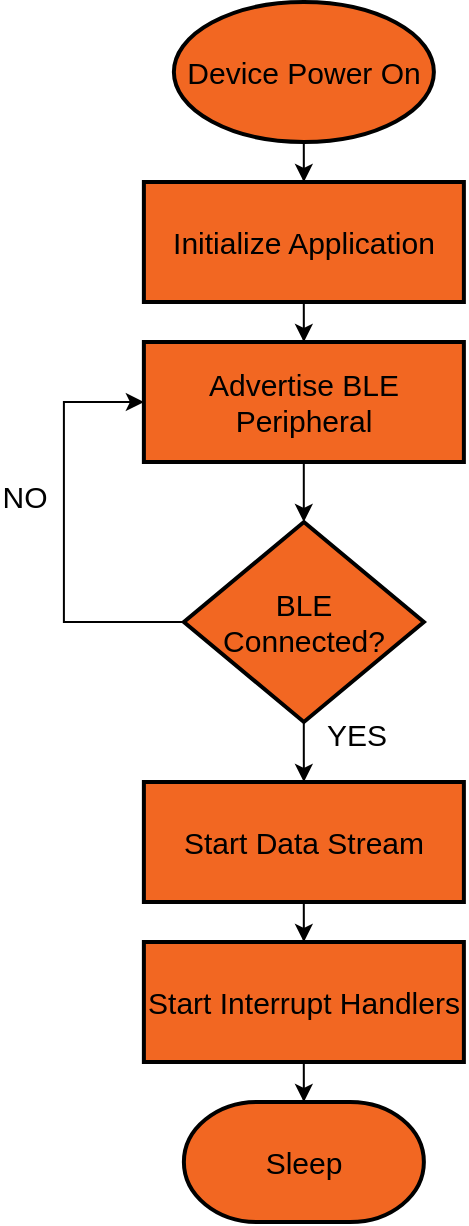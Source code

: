 <mxfile version="13.9.9" type="device" pages="2"><diagram id="VitmTNkUEl0OMo8sQMxR" name="Page-1"><mxGraphModel dx="1205" dy="696" grid="0" gridSize="10" guides="1" tooltips="1" connect="1" arrows="1" fold="1" page="1" pageScale="1" pageWidth="1169" pageHeight="1654" math="0" shadow="0"><root><mxCell id="0"/><mxCell id="1" parent="0"/><mxCell id="O-namJlqYsDOrc1syQoo-11" style="edgeStyle=orthogonalEdgeStyle;rounded=0;orthogonalLoop=1;jettySize=auto;html=1;entryX=0.5;entryY=0;entryDx=0;entryDy=0;" edge="1" parent="1" source="O-namJlqYsDOrc1syQoo-1" target="O-namJlqYsDOrc1syQoo-2"><mxGeometry relative="1" as="geometry"/></mxCell><mxCell id="O-namJlqYsDOrc1syQoo-1" value="&lt;font style=&quot;font-size: 15px&quot;&gt;Initialize Application&lt;/font&gt;" style="whiteSpace=wrap;html=1;strokeWidth=2;fillColor=#F26722;" vertex="1" parent="1"><mxGeometry x="438.94" y="170" width="160" height="60" as="geometry"/></mxCell><mxCell id="O-namJlqYsDOrc1syQoo-13" style="edgeStyle=orthogonalEdgeStyle;rounded=0;orthogonalLoop=1;jettySize=auto;html=1;" edge="1" parent="1" source="O-namJlqYsDOrc1syQoo-2" target="O-namJlqYsDOrc1syQoo-6"><mxGeometry relative="1" as="geometry"/></mxCell><mxCell id="O-namJlqYsDOrc1syQoo-2" value="&lt;span style=&quot;font-size: 15px&quot;&gt;Advertise BLE Peripheral&lt;/span&gt;" style="whiteSpace=wrap;html=1;strokeWidth=2;fillColor=#F26722;" vertex="1" parent="1"><mxGeometry x="438.94" y="250" width="160" height="60" as="geometry"/></mxCell><mxCell id="O-namJlqYsDOrc1syQoo-10" style="edgeStyle=orthogonalEdgeStyle;rounded=0;orthogonalLoop=1;jettySize=auto;html=1;entryX=0.5;entryY=0;entryDx=0;entryDy=0;" edge="1" parent="1" source="O-namJlqYsDOrc1syQoo-4" target="O-namJlqYsDOrc1syQoo-1"><mxGeometry relative="1" as="geometry"/></mxCell><mxCell id="O-namJlqYsDOrc1syQoo-4" value="&lt;font style=&quot;font-size: 15px&quot;&gt;Device Power On&lt;/font&gt;" style="strokeWidth=2;html=1;shape=mxgraph.flowchart.start_1;whiteSpace=wrap;fillColor=#F26722;" vertex="1" parent="1"><mxGeometry x="453.94" y="80" width="130" height="70" as="geometry"/></mxCell><mxCell id="O-namJlqYsDOrc1syQoo-7" style="edgeStyle=orthogonalEdgeStyle;rounded=0;orthogonalLoop=1;jettySize=auto;html=1;entryX=0;entryY=0.5;entryDx=0;entryDy=0;exitX=0;exitY=0.5;exitDx=0;exitDy=0;exitPerimeter=0;" edge="1" parent="1" source="O-namJlqYsDOrc1syQoo-6" target="O-namJlqYsDOrc1syQoo-2"><mxGeometry relative="1" as="geometry"><Array as="points"><mxPoint x="398.94" y="390"/><mxPoint x="398.94" y="280"/></Array></mxGeometry></mxCell><mxCell id="O-namJlqYsDOrc1syQoo-9" value="&lt;font style=&quot;font-size: 15px&quot;&gt;NO&lt;/font&gt;" style="edgeLabel;html=1;align=center;verticalAlign=middle;resizable=0;points=[];" vertex="1" connectable="0" parent="O-namJlqYsDOrc1syQoo-7"><mxGeometry x="-0.231" y="-2" relative="1" as="geometry"><mxPoint x="-22" y="-42.5" as="offset"/></mxGeometry></mxCell><mxCell id="O-namJlqYsDOrc1syQoo-15" style="edgeStyle=orthogonalEdgeStyle;rounded=0;orthogonalLoop=1;jettySize=auto;html=1;entryX=0.5;entryY=0;entryDx=0;entryDy=0;" edge="1" parent="1" source="O-namJlqYsDOrc1syQoo-6" target="O-namJlqYsDOrc1syQoo-14"><mxGeometry relative="1" as="geometry"/></mxCell><mxCell id="O-namJlqYsDOrc1syQoo-6" value="&lt;font style=&quot;font-size: 15px&quot;&gt;BLE &lt;br&gt;Connected?&lt;/font&gt;" style="strokeWidth=2;html=1;shape=mxgraph.flowchart.decision;whiteSpace=wrap;fillColor=#F26722;" vertex="1" parent="1"><mxGeometry x="458.94" y="340" width="120" height="100" as="geometry"/></mxCell><mxCell id="O-namJlqYsDOrc1syQoo-18" style="edgeStyle=orthogonalEdgeStyle;rounded=0;orthogonalLoop=1;jettySize=auto;html=1;entryX=0.5;entryY=0;entryDx=0;entryDy=0;" edge="1" parent="1" source="O-namJlqYsDOrc1syQoo-14" target="O-namJlqYsDOrc1syQoo-17"><mxGeometry relative="1" as="geometry"/></mxCell><mxCell id="O-namJlqYsDOrc1syQoo-14" value="&lt;span style=&quot;font-size: 15px&quot;&gt;Start Data Stream&lt;/span&gt;" style="whiteSpace=wrap;html=1;strokeWidth=2;fillColor=#F26722;" vertex="1" parent="1"><mxGeometry x="438.94" y="470" width="160" height="60" as="geometry"/></mxCell><mxCell id="O-namJlqYsDOrc1syQoo-16" value="&lt;font style=&quot;font-size: 15px&quot;&gt;YES&lt;/font&gt;" style="edgeLabel;html=1;align=center;verticalAlign=middle;resizable=0;points=[];" vertex="1" connectable="0" parent="1"><mxGeometry x="528.94" y="390" as="geometry"><mxPoint x="16" y="56" as="offset"/></mxGeometry></mxCell><mxCell id="O-namJlqYsDOrc1syQoo-25" style="edgeStyle=orthogonalEdgeStyle;rounded=0;orthogonalLoop=1;jettySize=auto;html=1;entryX=0.5;entryY=0;entryDx=0;entryDy=0;entryPerimeter=0;" edge="1" parent="1" source="O-namJlqYsDOrc1syQoo-17" target="O-namJlqYsDOrc1syQoo-24"><mxGeometry relative="1" as="geometry"/></mxCell><mxCell id="O-namJlqYsDOrc1syQoo-17" value="&lt;span style=&quot;font-size: 15px&quot;&gt;Start Interrupt Handlers&lt;/span&gt;" style="whiteSpace=wrap;html=1;strokeWidth=2;fillColor=#F26722;" vertex="1" parent="1"><mxGeometry x="438.94" y="550" width="160" height="60" as="geometry"/></mxCell><mxCell id="O-namJlqYsDOrc1syQoo-24" value="&lt;font style=&quot;font-size: 15px&quot;&gt;Sleep&lt;/font&gt;" style="strokeWidth=2;html=1;shape=mxgraph.flowchart.terminator;whiteSpace=wrap;fillColor=#F26722;" vertex="1" parent="1"><mxGeometry x="458.94" y="630" width="120" height="60" as="geometry"/></mxCell></root></mxGraphModel></diagram><diagram id="P6UHiqNLncj_dkCu4TKD" name="Page-2"><mxGraphModel dx="1205" dy="696" grid="0" gridSize="10" guides="1" tooltips="1" connect="1" arrows="1" fold="1" page="1" pageScale="1" pageWidth="1169" pageHeight="1654" math="0" shadow="0"><root><mxCell id="uN2baf2XSY6WDopjCDC_-0"/><mxCell id="uN2baf2XSY6WDopjCDC_-1" parent="uN2baf2XSY6WDopjCDC_-0"/><mxCell id="7RfWIS2J3ZzuXdpOnihW-0" style="edgeStyle=orthogonalEdgeStyle;rounded=0;orthogonalLoop=1;jettySize=auto;html=1;entryX=0.5;entryY=0;entryDx=0;entryDy=0;" edge="1" parent="uN2baf2XSY6WDopjCDC_-1" source="7RfWIS2J3ZzuXdpOnihW-1"><mxGeometry relative="1" as="geometry"><mxPoint x="410" y="220" as="targetPoint"/></mxGeometry></mxCell><mxCell id="7RfWIS2J3ZzuXdpOnihW-1" value="&lt;font style=&quot;font-size: 15px&quot;&gt;Calculate Roller Speed&lt;/font&gt;" style="whiteSpace=wrap;html=1;strokeWidth=2;fillColor=#F26722;" vertex="1" parent="uN2baf2XSY6WDopjCDC_-1"><mxGeometry x="330" y="140" width="160" height="60" as="geometry"/></mxCell><mxCell id="7RfWIS2J3ZzuXdpOnihW-4" style="edgeStyle=orthogonalEdgeStyle;rounded=0;orthogonalLoop=1;jettySize=auto;html=1;entryX=0.5;entryY=0;entryDx=0;entryDy=0;" edge="1" parent="uN2baf2XSY6WDopjCDC_-1" source="7RfWIS2J3ZzuXdpOnihW-5" target="7RfWIS2J3ZzuXdpOnihW-1"><mxGeometry relative="1" as="geometry"/></mxCell><mxCell id="7RfWIS2J3ZzuXdpOnihW-5" value="&lt;span style=&quot;font-size: 15px&quot;&gt;Timer Interrupt&lt;/span&gt;" style="strokeWidth=2;html=1;shape=mxgraph.flowchart.start_1;whiteSpace=wrap;fillColor=#F26722;" vertex="1" parent="uN2baf2XSY6WDopjCDC_-1"><mxGeometry x="345" y="50" width="130" height="70" as="geometry"/></mxCell><mxCell id="7RfWIS2J3ZzuXdpOnihW-8" style="edgeStyle=orthogonalEdgeStyle;rounded=0;orthogonalLoop=1;jettySize=auto;html=1;entryX=0.5;entryY=0;entryDx=0;entryDy=0;" edge="1" parent="uN2baf2XSY6WDopjCDC_-1" source="7RfWIS2J3ZzuXdpOnihW-9" target="7RfWIS2J3ZzuXdpOnihW-11"><mxGeometry relative="1" as="geometry"/></mxCell><mxCell id="7RfWIS2J3ZzuXdpOnihW-20" style="edgeStyle=orthogonalEdgeStyle;rounded=0;orthogonalLoop=1;jettySize=auto;html=1;entryX=1;entryY=0.5;entryDx=0;entryDy=0;" edge="1" parent="uN2baf2XSY6WDopjCDC_-1" source="7RfWIS2J3ZzuXdpOnihW-9" target="7RfWIS2J3ZzuXdpOnihW-19"><mxGeometry relative="1" as="geometry"/></mxCell><mxCell id="7RfWIS2J3ZzuXdpOnihW-9" value="&lt;span style=&quot;font-size: 15px&quot;&gt;Slipping?&lt;/span&gt;" style="strokeWidth=2;html=1;shape=mxgraph.flowchart.decision;whiteSpace=wrap;fillColor=#F26722;" vertex="1" parent="uN2baf2XSY6WDopjCDC_-1"><mxGeometry x="350" y="220" width="120" height="100" as="geometry"/></mxCell><mxCell id="7RfWIS2J3ZzuXdpOnihW-26" style="edgeStyle=orthogonalEdgeStyle;rounded=0;orthogonalLoop=1;jettySize=auto;html=1;entryX=0.5;entryY=0;entryDx=0;entryDy=0;" edge="1" parent="uN2baf2XSY6WDopjCDC_-1" source="7RfWIS2J3ZzuXdpOnihW-11" target="7RfWIS2J3ZzuXdpOnihW-23"><mxGeometry relative="1" as="geometry"/></mxCell><mxCell id="7RfWIS2J3ZzuXdpOnihW-11" value="&lt;span style=&quot;font-size: 15px&quot;&gt;Calculate Power Generated&lt;/span&gt;" style="whiteSpace=wrap;html=1;strokeWidth=2;fillColor=#F26722;" vertex="1" parent="uN2baf2XSY6WDopjCDC_-1"><mxGeometry x="330" y="360" width="160" height="60" as="geometry"/></mxCell><mxCell id="7RfWIS2J3ZzuXdpOnihW-12" value="&lt;font style=&quot;font-size: 15px&quot;&gt;NO&lt;/font&gt;" style="edgeLabel;html=1;align=center;verticalAlign=middle;resizable=0;points=[];" vertex="1" connectable="0" parent="uN2baf2XSY6WDopjCDC_-1"><mxGeometry x="412.0" y="280" as="geometry"><mxPoint x="16" y="56" as="offset"/></mxGeometry></mxCell><mxCell id="7RfWIS2J3ZzuXdpOnihW-21" style="edgeStyle=orthogonalEdgeStyle;rounded=0;orthogonalLoop=1;jettySize=auto;html=1;entryX=0;entryY=0.5;entryDx=0;entryDy=0;exitX=0.46;exitY=1.003;exitDx=0;exitDy=0;exitPerimeter=0;" edge="1" parent="uN2baf2XSY6WDopjCDC_-1" source="7RfWIS2J3ZzuXdpOnihW-19" target="7RfWIS2J3ZzuXdpOnihW-11"><mxGeometry relative="1" as="geometry"/></mxCell><mxCell id="7RfWIS2J3ZzuXdpOnihW-19" value="&lt;span style=&quot;font-size: 15px&quot;&gt;Reduce Braking Torque&lt;/span&gt;" style="whiteSpace=wrap;html=1;strokeWidth=2;fillColor=#F26722;" vertex="1" parent="uN2baf2XSY6WDopjCDC_-1"><mxGeometry x="140" y="240" width="160" height="60" as="geometry"/></mxCell><mxCell id="7RfWIS2J3ZzuXdpOnihW-22" value="&lt;font style=&quot;font-size: 15px&quot;&gt;YES&lt;/font&gt;" style="edgeLabel;html=1;align=center;verticalAlign=middle;resizable=0;points=[];" vertex="1" connectable="0" parent="uN2baf2XSY6WDopjCDC_-1"><mxGeometry x="310.0" y="200" as="geometry"><mxPoint x="16" y="56" as="offset"/></mxGeometry></mxCell><mxCell id="7RfWIS2J3ZzuXdpOnihW-27" style="edgeStyle=orthogonalEdgeStyle;rounded=0;orthogonalLoop=1;jettySize=auto;html=1;entryX=0.5;entryY=0;entryDx=0;entryDy=0;entryPerimeter=0;" edge="1" parent="uN2baf2XSY6WDopjCDC_-1" source="7RfWIS2J3ZzuXdpOnihW-23" target="7RfWIS2J3ZzuXdpOnihW-24"><mxGeometry relative="1" as="geometry"/></mxCell><mxCell id="7RfWIS2J3ZzuXdpOnihW-23" value="&lt;font style=&quot;font-size: 15px&quot;&gt;Transmit Data&lt;/font&gt;" style="whiteSpace=wrap;html=1;strokeWidth=2;fillColor=#F26722;" vertex="1" parent="uN2baf2XSY6WDopjCDC_-1"><mxGeometry x="330" y="460" width="160" height="60" as="geometry"/></mxCell><mxCell id="7RfWIS2J3ZzuXdpOnihW-24" value="&lt;font style=&quot;font-size: 15px&quot;&gt;Sleep&lt;/font&gt;" style="strokeWidth=2;html=1;shape=mxgraph.flowchart.terminator;whiteSpace=wrap;fillColor=#F26722;" vertex="1" parent="uN2baf2XSY6WDopjCDC_-1"><mxGeometry x="350" y="560" width="120" height="60" as="geometry"/></mxCell></root></mxGraphModel></diagram></mxfile>